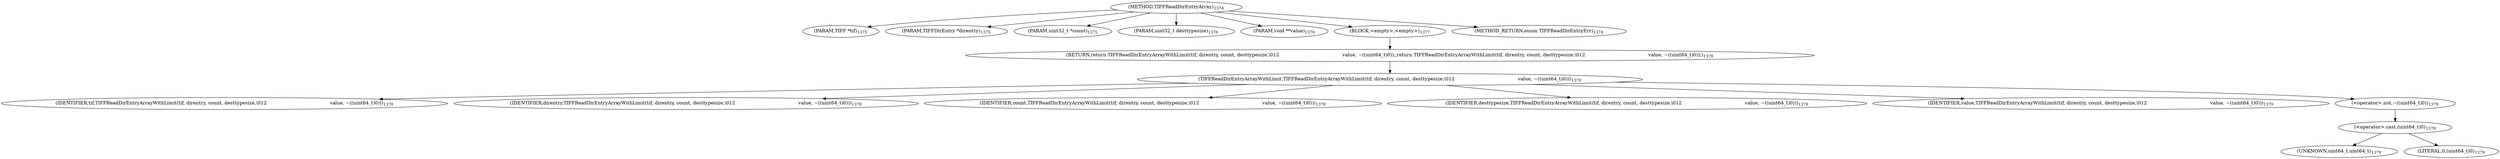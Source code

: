 digraph "TIFFReadDirEntryArray" {  
"81140" [label = <(METHOD,TIFFReadDirEntryArray)<SUB>1374</SUB>> ]
"81141" [label = <(PARAM,TIFF *tif)<SUB>1375</SUB>> ]
"81142" [label = <(PARAM,TIFFDirEntry *direntry)<SUB>1375</SUB>> ]
"81143" [label = <(PARAM,uint32_t *count)<SUB>1375</SUB>> ]
"81144" [label = <(PARAM,uint32_t desttypesize)<SUB>1376</SUB>> ]
"81145" [label = <(PARAM,void **value)<SUB>1376</SUB>> ]
"81146" [label = <(BLOCK,&lt;empty&gt;,&lt;empty&gt;)<SUB>1377</SUB>> ]
"81147" [label = <(RETURN,return TIFFReadDirEntryArrayWithLimit(tif, direntry, count, desttypesize,\012                                          value, ~((uint64_t)0));,return TIFFReadDirEntryArrayWithLimit(tif, direntry, count, desttypesize,\012                                          value, ~((uint64_t)0));)<SUB>1378</SUB>> ]
"81148" [label = <(TIFFReadDirEntryArrayWithLimit,TIFFReadDirEntryArrayWithLimit(tif, direntry, count, desttypesize,\012                                          value, ~((uint64_t)0)))<SUB>1378</SUB>> ]
"81149" [label = <(IDENTIFIER,tif,TIFFReadDirEntryArrayWithLimit(tif, direntry, count, desttypesize,\012                                          value, ~((uint64_t)0)))<SUB>1378</SUB>> ]
"81150" [label = <(IDENTIFIER,direntry,TIFFReadDirEntryArrayWithLimit(tif, direntry, count, desttypesize,\012                                          value, ~((uint64_t)0)))<SUB>1378</SUB>> ]
"81151" [label = <(IDENTIFIER,count,TIFFReadDirEntryArrayWithLimit(tif, direntry, count, desttypesize,\012                                          value, ~((uint64_t)0)))<SUB>1378</SUB>> ]
"81152" [label = <(IDENTIFIER,desttypesize,TIFFReadDirEntryArrayWithLimit(tif, direntry, count, desttypesize,\012                                          value, ~((uint64_t)0)))<SUB>1378</SUB>> ]
"81153" [label = <(IDENTIFIER,value,TIFFReadDirEntryArrayWithLimit(tif, direntry, count, desttypesize,\012                                          value, ~((uint64_t)0)))<SUB>1379</SUB>> ]
"81154" [label = <(&lt;operator&gt;.not,~((uint64_t)0))<SUB>1379</SUB>> ]
"81155" [label = <(&lt;operator&gt;.cast,(uint64_t)0)<SUB>1379</SUB>> ]
"81156" [label = <(UNKNOWN,uint64_t,uint64_t)<SUB>1379</SUB>> ]
"81157" [label = <(LITERAL,0,(uint64_t)0)<SUB>1379</SUB>> ]
"81158" [label = <(METHOD_RETURN,enum TIFFReadDirEntryErr)<SUB>1374</SUB>> ]
  "81140" -> "81141" 
  "81140" -> "81142" 
  "81140" -> "81143" 
  "81140" -> "81144" 
  "81140" -> "81145" 
  "81140" -> "81146" 
  "81140" -> "81158" 
  "81146" -> "81147" 
  "81147" -> "81148" 
  "81148" -> "81149" 
  "81148" -> "81150" 
  "81148" -> "81151" 
  "81148" -> "81152" 
  "81148" -> "81153" 
  "81148" -> "81154" 
  "81154" -> "81155" 
  "81155" -> "81156" 
  "81155" -> "81157" 
}
